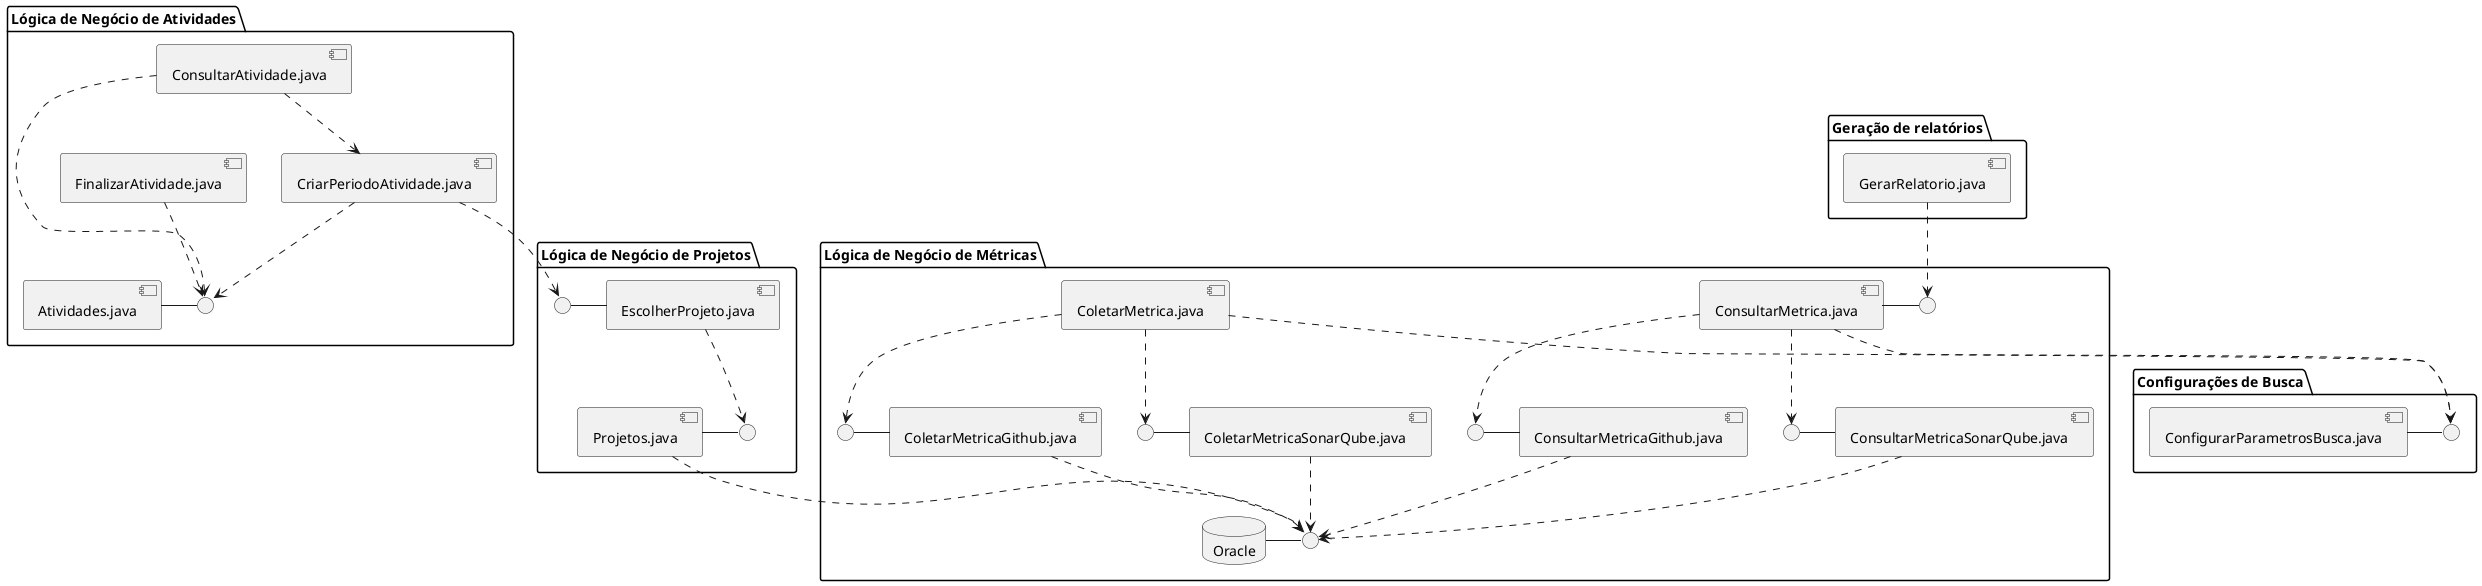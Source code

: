 @startuml

' skinparam linetype ortho


package "Lógica de Negócio de Métricas" {
    component ColetarMetrica.java as coletar_metrica
    component ConsultarMetrica.java as consultar_metrica
    component ConsultarMetricaGithub.java as consultar_metrica_github
    component ConsultarMetricaSonarQube.java as consultar_metrica_sonarqube
    component ColetarMetricaGithub.java as coletar_metrica_github
    component ColetarMetricaSonarQube.java as coletar_metrica_sonarqube
    database Oracle
    
    interface IconsultarMetricaGitHub as " "
    interface IconsultarMetricaSonarqube as " "
    interface IcoletarMetricaGitHub as " "
    interface IcoletarMetricaSonarqube as " "
    interface Ioracle as " "
    interface IconsultarMetricas as " "


    IconsultarMetricaGitHub - consultar_metrica_github
    IconsultarMetricaSonarqube - consultar_metrica_sonarqube
    IcoletarMetricaGitHub - coletar_metrica_github
    IcoletarMetricaSonarqube - coletar_metrica_sonarqube
    Oracle - Ioracle

    consultar_metrica - IconsultarMetricas

    consultar_metrica ..> IconsultarMetricaGitHub
    consultar_metrica ..> IconsultarMetricaSonarqube

    coletar_metrica ..> IcoletarMetricaGitHub
    coletar_metrica ..> IcoletarMetricaSonarqube

    consultar_metrica_github ..> Ioracle
    consultar_metrica_sonarqube ..> Ioracle
    coletar_metrica_sonarqube ..> Ioracle
    coletar_metrica_github ..> Ioracle


}

package "Lógica de Negócio de Atividades" {
    component ConsultarAtividade.java as consultar_atividade
    component CriarPeriodoAtividade.java as criar_atividade
    component FinalizarAtividade.java as finalizar_atividade
    component Atividades.java as atividades

    interface Iatividades as " "

    atividades - Iatividades

    finalizar_atividade ..> Iatividades
    consultar_atividade ..> Iatividades
    criar_atividade ..> Iatividades

}

package "Geração de relatórios" {
    component GerarRelatorio.java as gerar_relatorio

}

package "Configurações de Busca" {
    component ConfigurarParametrosBusca.java as configurar_parametros
    interface IconfigurarParametros as " "
    configurar_parametros - IconfigurarParametros

}

package "Lógica de Negócio de Projetos" {
    component Projetos.java as projetos
    component EscolherProjeto.java as escolher_projeto
    
    interface IescolherProjeto as " "
    interface Iprojetos as " "

    projetos - Iprojetos
    IescolherProjeto - escolher_projeto

    escolher_projeto ..> Iprojetos

    
}


consultar_metrica ..> IconfigurarParametros
coletar_metrica ..> IconfigurarParametros
gerar_relatorio ..> IconsultarMetricas
consultar_atividade ..> criar_atividade
criar_atividade ..> IescolherProjeto
projetos ..> Ioracle

@enduml
